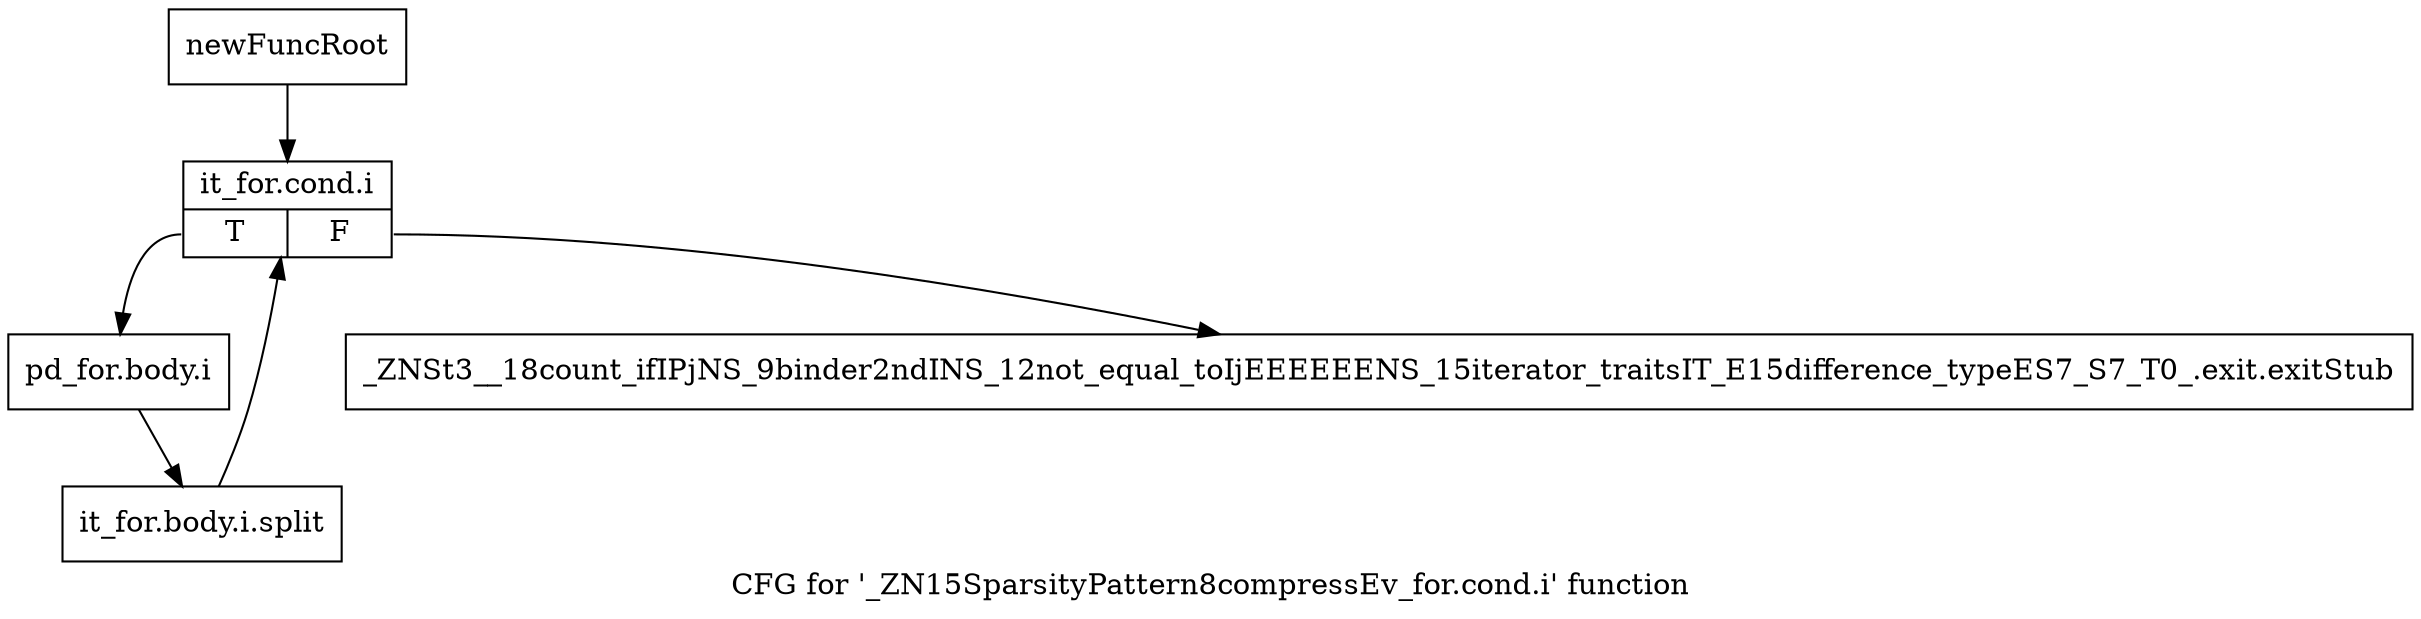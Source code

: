 digraph "CFG for '_ZN15SparsityPattern8compressEv_for.cond.i' function" {
	label="CFG for '_ZN15SparsityPattern8compressEv_for.cond.i' function";

	Node0x97394c0 [shape=record,label="{newFuncRoot}"];
	Node0x97394c0 -> Node0x97399f0;
	Node0x9739510 [shape=record,label="{_ZNSt3__18count_ifIPjNS_9binder2ndINS_12not_equal_toIjEEEEEENS_15iterator_traitsIT_E15difference_typeES7_S7_T0_.exit.exitStub}"];
	Node0x97399f0 [shape=record,label="{it_for.cond.i|{<s0>T|<s1>F}}"];
	Node0x97399f0:s0 -> Node0x9739a40;
	Node0x97399f0:s1 -> Node0x9739510;
	Node0x9739a40 [shape=record,label="{pd_for.body.i}"];
	Node0x9739a40 -> Node0xab442d0;
	Node0xab442d0 [shape=record,label="{it_for.body.i.split}"];
	Node0xab442d0 -> Node0x97399f0;
}
